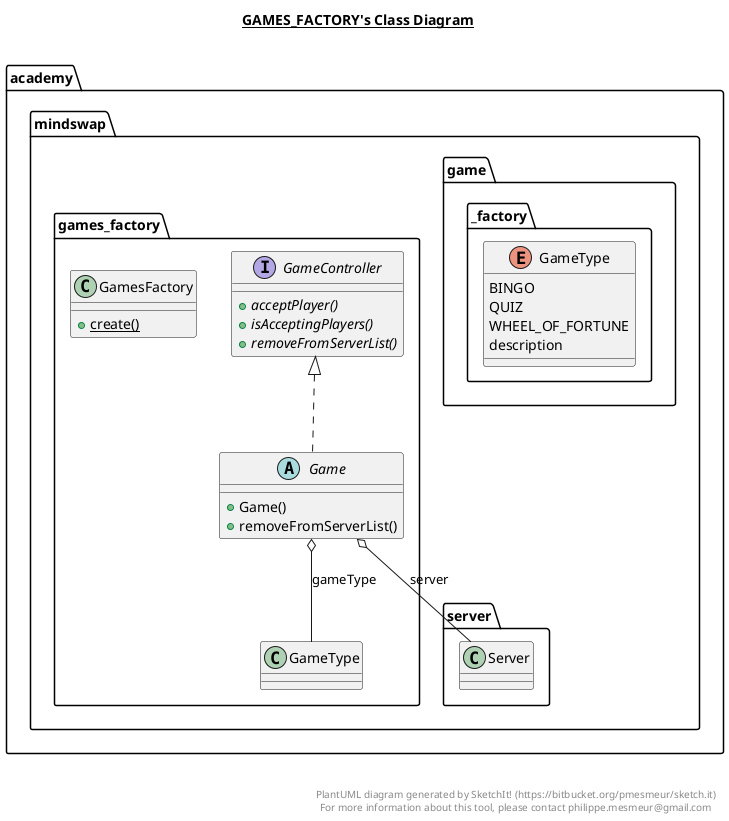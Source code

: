 @startuml

title __GAMES_FACTORY's Class Diagram__\n

  namespace academy.mindswap.game {
    namespace _factory {
      abstract class academy.mindswap.games_factory.Game {
          + Game()
          + removeFromServerList()
      }
    }
  }
  

  namespace academy.mindswap.game {
    namespace _factory {
      interface academy.mindswap.games_factory.GameController {
          {abstract} + acceptPlayer()
          {abstract} + isAcceptingPlayers()
          {abstract} + removeFromServerList()
      }
    }
  }
  

  namespace academy.mindswap.game {
    namespace _factory {
      enum GameType {
        BINGO
        QUIZ
        WHEEL_OF_FORTUNE
        description
      }
    }
  }
  

  namespace academy.mindswap.game {
    namespace _factory {
      class academy.mindswap.games_factory.GamesFactory {
          {static} + create()
      }
    }
  }
  

  academy.mindswap.games_factory.Game .up.|> academy.mindswap.games_factory.GameController
  academy.mindswap.games_factory.Game o-- academy.mindswap.games_factory.GameType : gameType
  academy.mindswap.games_factory.Game o-- academy.mindswap.server.Server : server


right footer


PlantUML diagram generated by SketchIt! (https://bitbucket.org/pmesmeur/sketch.it)
For more information about this tool, please contact philippe.mesmeur@gmail.com
endfooter

@enduml
